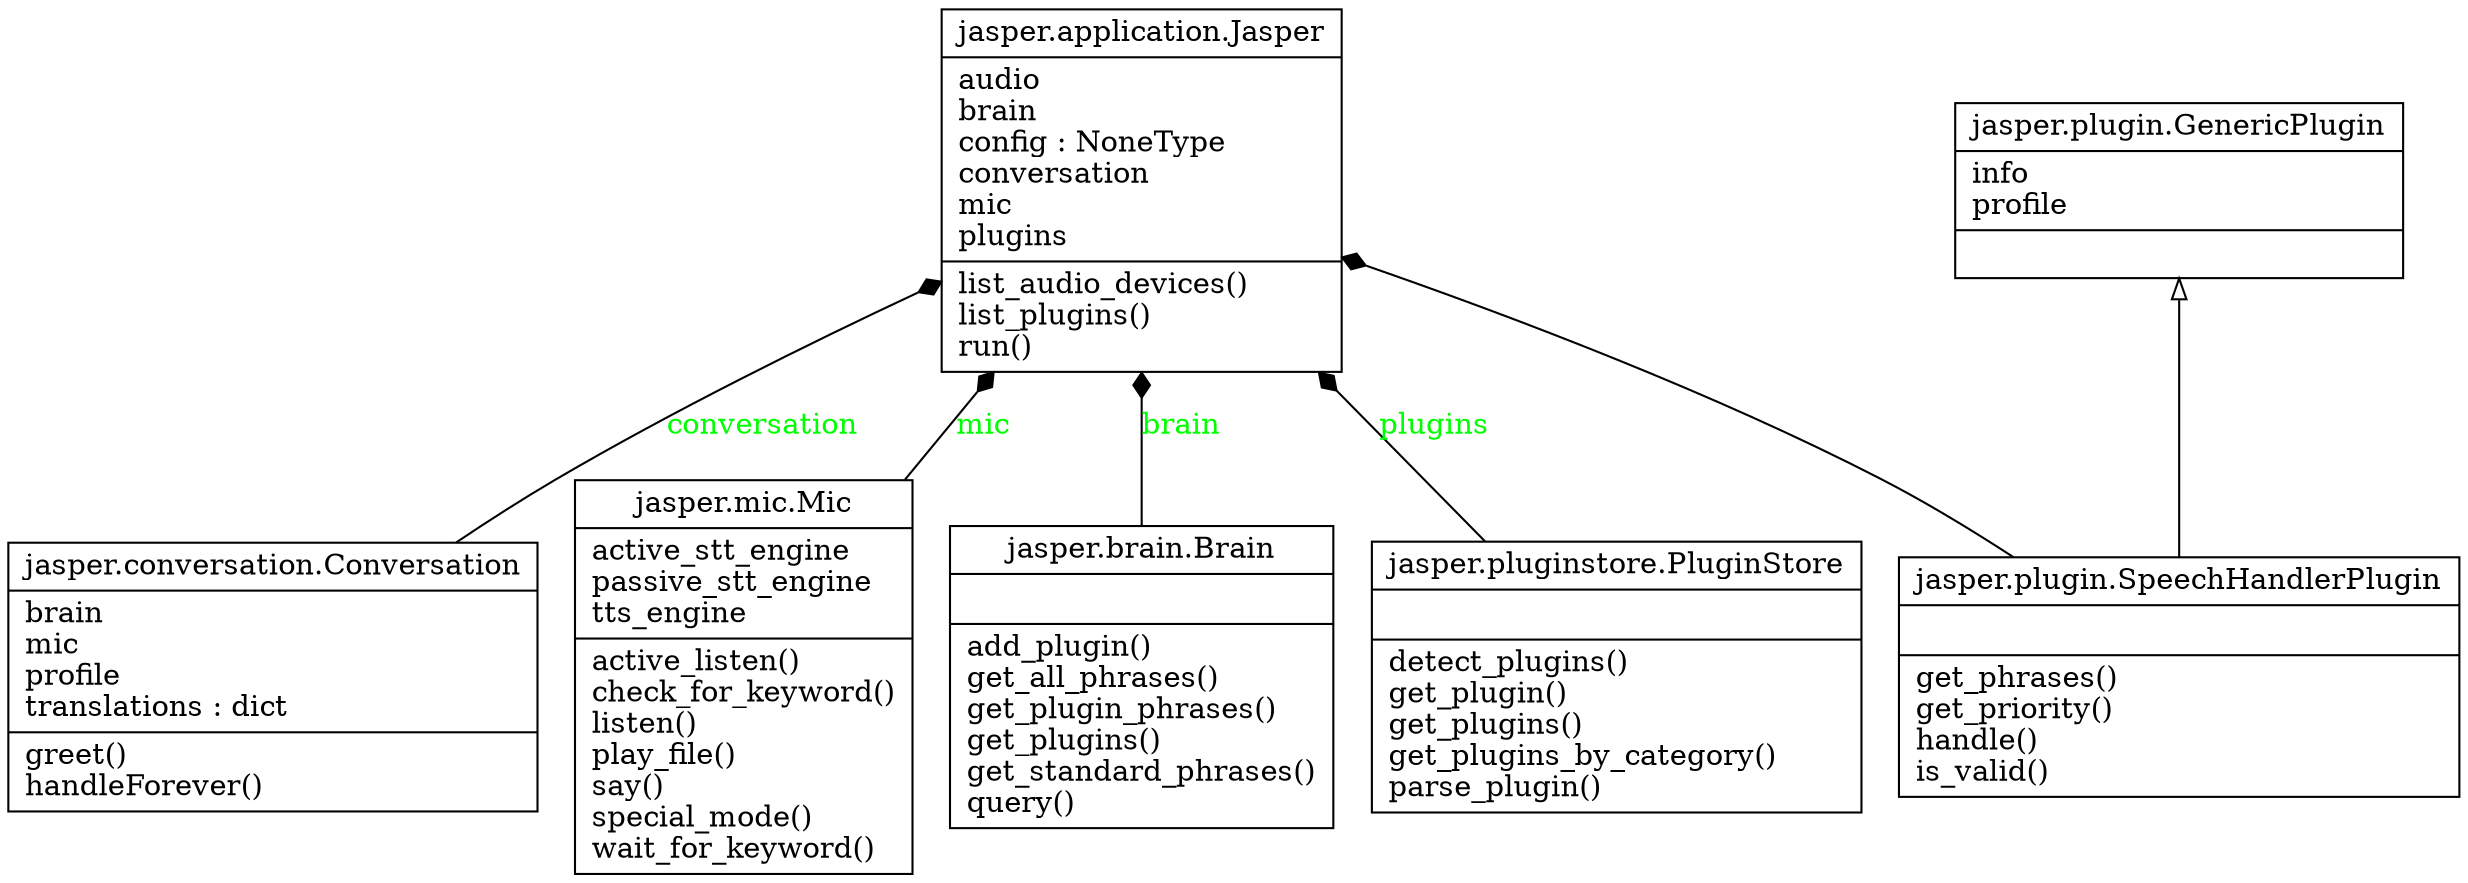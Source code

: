 digraph "classes_test" {
charset="utf-8"
rankdir=BT
"2" [label="{jasper.application.Jasper|audio\lbrain\lconfig : NoneType\lconversation\lmic\lplugins\l|list_audio_devices()\llist_plugins()\lrun()\l}", shape="record"];
"8" [label="{jasper.brain.Brain|\l|add_plugin()\lget_all_phrases()\lget_plugin_phrases()\lget_plugins()\lget_standard_phrases()\lquery()\l}", shape="record"];
"9" [label="{jasper.conversation.Conversation|brain\lmic\lprofile\ltranslations : dict\l|greet()\lhandleForever()\l}", shape="record"];
"12" [label="{jasper.mic.Mic|active_stt_engine\lpassive_stt_engine\ltts_engine\l|active_listen()\lcheck_for_keyword()\llisten()\lplay_file()\lsay()\lspecial_mode()\lwait_for_keyword()\l}", shape="record"];
"16" [label="{jasper.plugin.GenericPlugin|info\lprofile\l|}", shape="record"];
"18" [label="{jasper.plugin.SpeechHandlerPlugin|\l|get_phrases()\lget_priority()\lhandle()\lis_valid()\l}", shape="record"];
"22" [label="{jasper.pluginstore.PluginStore|\l|detect_plugins()\lget_plugin()\lget_plugins()\lget_plugins_by_category()\lparse_plugin()\l}", shape="record"];
"18" -> "16" [arrowhead="empty", arrowtail="none"];
"9" -> "2" [arrowhead="diamond", arrowtail="none", fontcolor="green", label="conversation", style="solid"];
"12" -> "2" [arrowhead="diamond", arrowtail="none", fontcolor="green", label="mic", style="solid"];
"22" -> "2" [arrowhead="diamond", arrowtail="none", fontcolor="green", label="plugins", style="solid"];
"8" -> "2" [arrowhead="diamond", arrowtail="none", fontcolor="green", label="brain", style="solid"];
"18" -> "2" [arrowhead="diamond", arrowtail="none", style="solid"];
}

